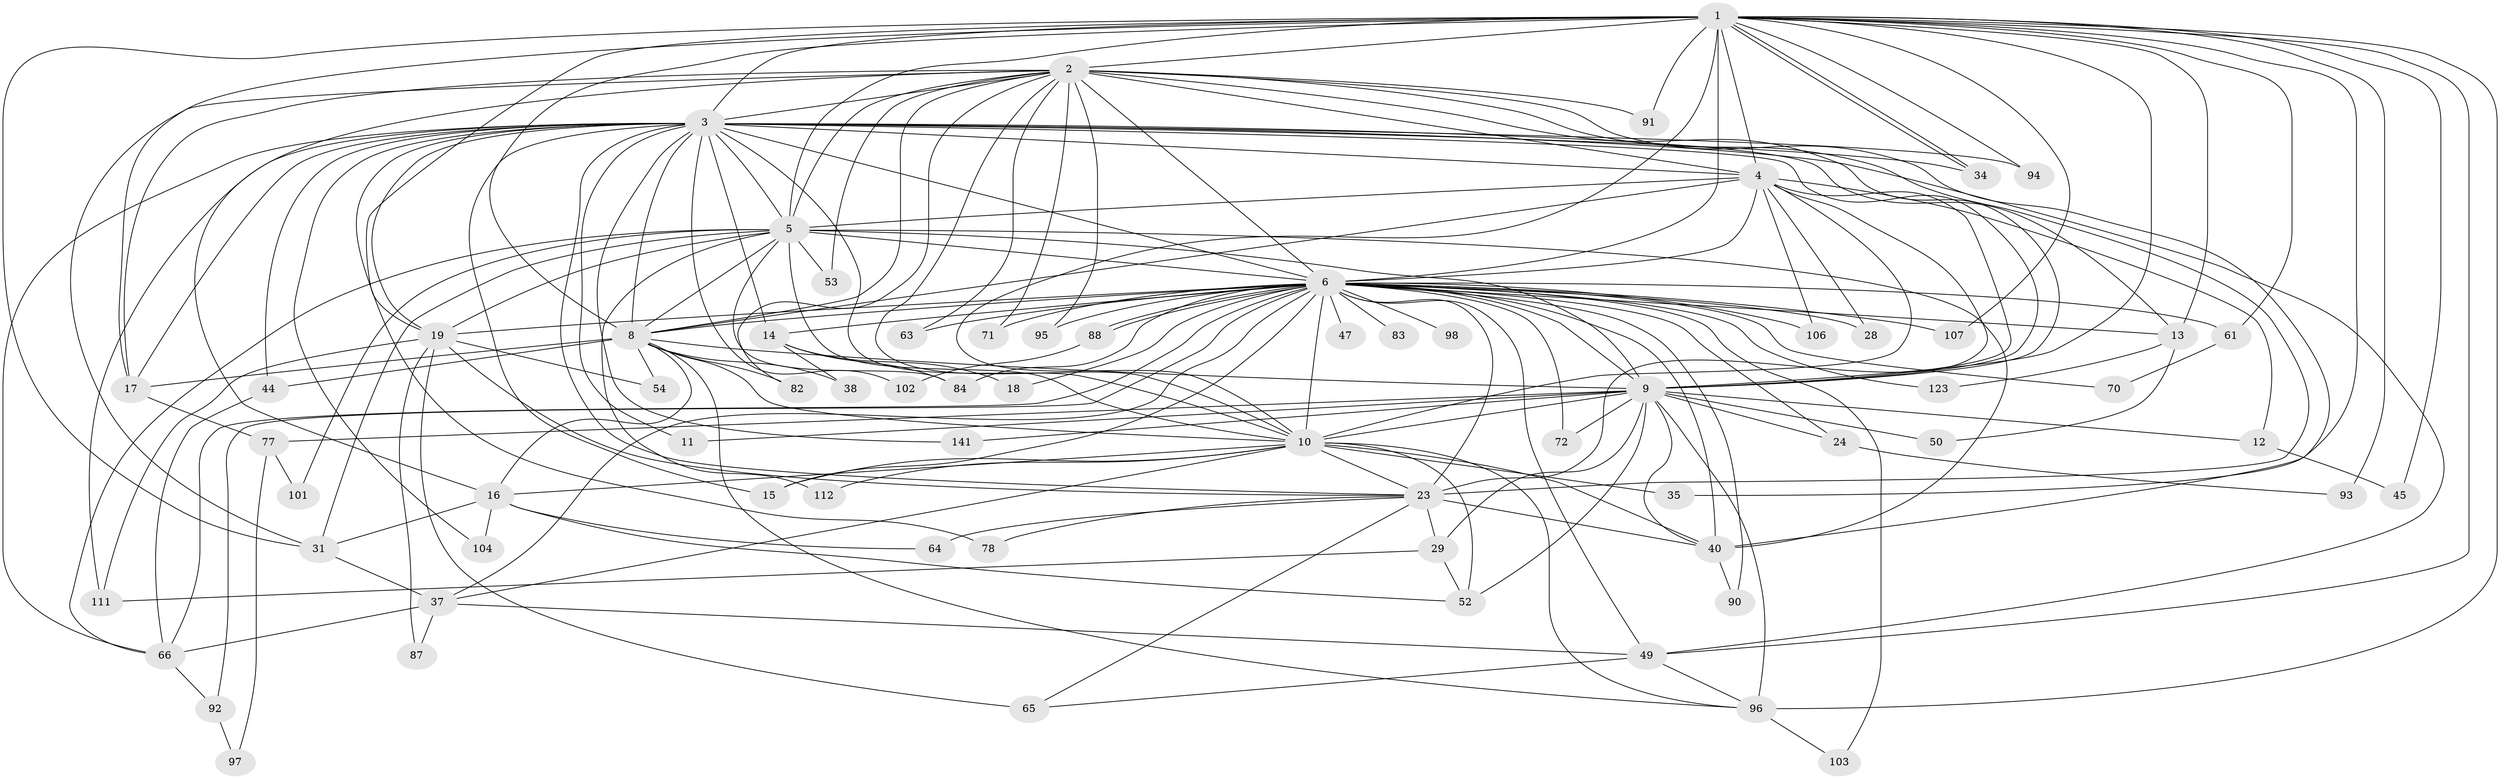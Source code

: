 // original degree distribution, {28: 0.014184397163120567, 26: 0.014184397163120567, 15: 0.0070921985815602835, 18: 0.0070921985815602835, 30: 0.0070921985815602835, 17: 0.0070921985815602835, 22: 0.0070921985815602835, 24: 0.0070921985815602835, 2: 0.5460992907801419, 3: 0.18439716312056736, 5: 0.03546099290780142, 7: 0.014184397163120567, 8: 0.014184397163120567, 4: 0.09929078014184398, 10: 0.0070921985815602835, 9: 0.0070921985815602835, 6: 0.02127659574468085}
// Generated by graph-tools (version 1.1) at 2025/14/03/09/25 04:14:07]
// undirected, 70 vertices, 187 edges
graph export_dot {
graph [start="1"]
  node [color=gray90,style=filled];
  1;
  2 [super="+80+43"];
  3;
  4;
  5;
  6 [super="+7+136+137+134+59+25+21+73+55"];
  8 [super="+76+62+36"];
  9;
  10 [super="+86+127+138+118"];
  11;
  12;
  13;
  14;
  15 [super="+119"];
  16;
  17 [super="+60"];
  18;
  19 [super="+85+33"];
  23 [super="+46+110+26+108"];
  24;
  28;
  29;
  31 [super="+128+75"];
  34 [super="+42"];
  35;
  37 [super="+116+69+41"];
  38 [super="+126"];
  40 [super="+115+124+48"];
  44;
  45;
  47;
  49 [super="+81"];
  50;
  52 [super="+120+68"];
  53;
  54;
  61 [super="+100"];
  63;
  64;
  65;
  66 [super="+130+89"];
  70;
  71;
  72;
  77;
  78;
  82;
  83;
  84 [super="+109"];
  87;
  88;
  90;
  91;
  92;
  93;
  94;
  95;
  96 [super="+121+125"];
  97;
  98;
  101;
  102;
  103;
  104;
  106 [super="+117"];
  107;
  111 [super="+114"];
  112;
  123;
  141;
  1 -- 2;
  1 -- 3;
  1 -- 4;
  1 -- 5;
  1 -- 6 [weight=3];
  1 -- 8 [weight=3];
  1 -- 9;
  1 -- 10;
  1 -- 13;
  1 -- 19;
  1 -- 31 [weight=2];
  1 -- 34;
  1 -- 34;
  1 -- 35;
  1 -- 45;
  1 -- 61;
  1 -- 91;
  1 -- 93;
  1 -- 94;
  1 -- 107;
  1 -- 17;
  1 -- 96;
  1 -- 49;
  2 -- 3;
  2 -- 4;
  2 -- 5;
  2 -- 6 [weight=6];
  2 -- 8 [weight=2];
  2 -- 9;
  2 -- 10 [weight=2];
  2 -- 16;
  2 -- 17;
  2 -- 53;
  2 -- 63;
  2 -- 71;
  2 -- 82;
  2 -- 91;
  2 -- 95;
  2 -- 31;
  2 -- 40;
  2 -- 23;
  3 -- 4;
  3 -- 5;
  3 -- 6 [weight=2];
  3 -- 8;
  3 -- 9;
  3 -- 10;
  3 -- 11;
  3 -- 13;
  3 -- 14;
  3 -- 15;
  3 -- 17;
  3 -- 44;
  3 -- 66;
  3 -- 78;
  3 -- 94;
  3 -- 102;
  3 -- 104;
  3 -- 111;
  3 -- 141;
  3 -- 19;
  3 -- 34;
  3 -- 23;
  3 -- 49;
  4 -- 5;
  4 -- 6 [weight=4];
  4 -- 8;
  4 -- 9;
  4 -- 10;
  4 -- 12;
  4 -- 23;
  4 -- 28;
  4 -- 106;
  5 -- 6 [weight=3];
  5 -- 8;
  5 -- 9;
  5 -- 10;
  5 -- 31;
  5 -- 53;
  5 -- 84;
  5 -- 101;
  5 -- 112;
  5 -- 19;
  5 -- 66;
  5 -- 40;
  6 -- 8 [weight=3];
  6 -- 9 [weight=4];
  6 -- 10 [weight=7];
  6 -- 19 [weight=2];
  6 -- 49;
  6 -- 71;
  6 -- 88;
  6 -- 88;
  6 -- 106 [weight=2];
  6 -- 15;
  6 -- 14 [weight=2];
  6 -- 18;
  6 -- 23 [weight=4];
  6 -- 24;
  6 -- 28;
  6 -- 61;
  6 -- 63;
  6 -- 70;
  6 -- 72;
  6 -- 83 [weight=2];
  6 -- 84;
  6 -- 90;
  6 -- 95;
  6 -- 98 [weight=2];
  6 -- 123;
  6 -- 40 [weight=2];
  6 -- 92;
  6 -- 47 [weight=2];
  6 -- 66;
  6 -- 37;
  6 -- 103;
  6 -- 107;
  6 -- 13;
  8 -- 9;
  8 -- 10;
  8 -- 16;
  8 -- 38;
  8 -- 82;
  8 -- 96;
  8 -- 17;
  8 -- 44;
  8 -- 54;
  9 -- 10;
  9 -- 11;
  9 -- 12;
  9 -- 24;
  9 -- 29;
  9 -- 40;
  9 -- 50;
  9 -- 52;
  9 -- 72;
  9 -- 77;
  9 -- 96;
  9 -- 141;
  10 -- 15;
  10 -- 23;
  10 -- 35;
  10 -- 40;
  10 -- 16;
  10 -- 112;
  10 -- 37 [weight=2];
  10 -- 52;
  10 -- 96;
  12 -- 45;
  13 -- 50;
  13 -- 123;
  14 -- 18;
  14 -- 38 [weight=2];
  14 -- 84;
  16 -- 52;
  16 -- 64;
  16 -- 104;
  16 -- 31;
  17 -- 77;
  19 -- 54;
  19 -- 87;
  19 -- 111;
  19 -- 65;
  19 -- 23;
  23 -- 65;
  23 -- 64;
  23 -- 40;
  23 -- 78;
  23 -- 29;
  24 -- 93;
  29 -- 111;
  29 -- 52;
  31 -- 37;
  37 -- 49;
  37 -- 87;
  37 -- 66;
  40 -- 90;
  44 -- 66;
  49 -- 65;
  49 -- 96;
  61 -- 70;
  66 -- 92;
  77 -- 97;
  77 -- 101;
  88 -- 102;
  92 -- 97;
  96 -- 103;
}
